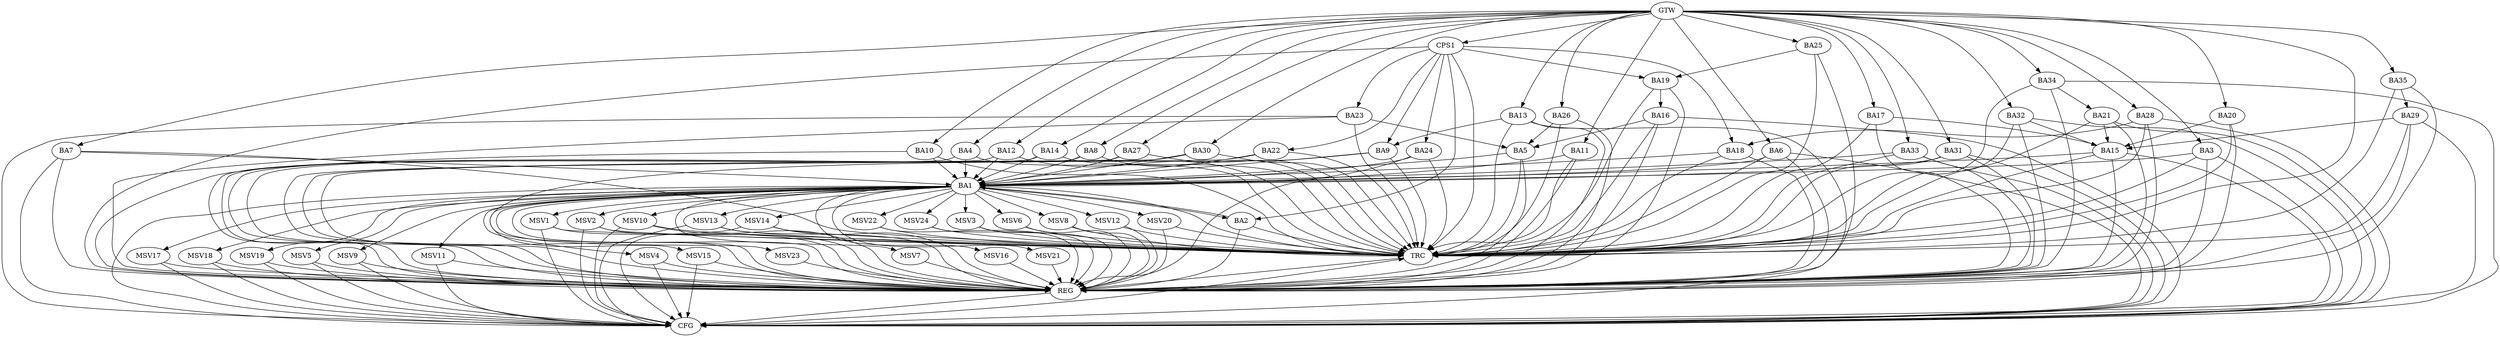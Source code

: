 strict digraph G {
  BA1 [ label="BA1" ];
  BA2 [ label="BA2" ];
  BA3 [ label="BA3" ];
  BA4 [ label="BA4" ];
  BA5 [ label="BA5" ];
  BA6 [ label="BA6" ];
  BA7 [ label="BA7" ];
  BA8 [ label="BA8" ];
  BA9 [ label="BA9" ];
  BA10 [ label="BA10" ];
  BA11 [ label="BA11" ];
  BA12 [ label="BA12" ];
  BA13 [ label="BA13" ];
  BA14 [ label="BA14" ];
  BA15 [ label="BA15" ];
  BA16 [ label="BA16" ];
  BA17 [ label="BA17" ];
  BA18 [ label="BA18" ];
  BA19 [ label="BA19" ];
  BA20 [ label="BA20" ];
  BA21 [ label="BA21" ];
  BA22 [ label="BA22" ];
  BA23 [ label="BA23" ];
  BA24 [ label="BA24" ];
  BA25 [ label="BA25" ];
  BA26 [ label="BA26" ];
  BA27 [ label="BA27" ];
  BA28 [ label="BA28" ];
  BA29 [ label="BA29" ];
  BA30 [ label="BA30" ];
  BA31 [ label="BA31" ];
  BA32 [ label="BA32" ];
  BA33 [ label="BA33" ];
  BA34 [ label="BA34" ];
  BA35 [ label="BA35" ];
  CPS1 [ label="CPS1" ];
  GTW [ label="GTW" ];
  REG [ label="REG" ];
  CFG [ label="CFG" ];
  TRC [ label="TRC" ];
  MSV1 [ label="MSV1" ];
  MSV2 [ label="MSV2" ];
  MSV3 [ label="MSV3" ];
  MSV4 [ label="MSV4" ];
  MSV5 [ label="MSV5" ];
  MSV6 [ label="MSV6" ];
  MSV7 [ label="MSV7" ];
  MSV8 [ label="MSV8" ];
  MSV9 [ label="MSV9" ];
  MSV10 [ label="MSV10" ];
  MSV11 [ label="MSV11" ];
  MSV12 [ label="MSV12" ];
  MSV13 [ label="MSV13" ];
  MSV14 [ label="MSV14" ];
  MSV15 [ label="MSV15" ];
  MSV16 [ label="MSV16" ];
  MSV17 [ label="MSV17" ];
  MSV18 [ label="MSV18" ];
  MSV19 [ label="MSV19" ];
  MSV20 [ label="MSV20" ];
  MSV21 [ label="MSV21" ];
  MSV22 [ label="MSV22" ];
  MSV23 [ label="MSV23" ];
  MSV24 [ label="MSV24" ];
  BA1 -> BA2;
  BA2 -> BA1;
  BA3 -> BA1;
  BA4 -> BA1;
  BA5 -> BA1;
  BA6 -> BA1;
  BA7 -> BA1;
  BA8 -> BA1;
  BA9 -> BA1;
  BA10 -> BA1;
  BA11 -> BA1;
  BA12 -> BA1;
  BA13 -> BA9;
  BA14 -> BA1;
  BA15 -> BA1;
  BA16 -> BA5;
  BA17 -> BA15;
  BA18 -> BA1;
  BA19 -> BA16;
  BA20 -> BA15;
  BA21 -> BA15;
  BA22 -> BA1;
  BA23 -> BA5;
  BA24 -> BA1;
  BA25 -> BA19;
  BA26 -> BA5;
  BA27 -> BA1;
  BA28 -> BA18;
  BA29 -> BA15;
  BA30 -> BA1;
  BA31 -> BA1;
  BA32 -> BA15;
  BA33 -> BA1;
  BA34 -> BA21;
  BA35 -> BA29;
  CPS1 -> BA22;
  CPS1 -> BA19;
  CPS1 -> BA24;
  CPS1 -> BA18;
  CPS1 -> BA9;
  CPS1 -> BA2;
  CPS1 -> BA23;
  GTW -> BA3;
  GTW -> BA4;
  GTW -> BA6;
  GTW -> BA7;
  GTW -> BA8;
  GTW -> BA10;
  GTW -> BA11;
  GTW -> BA12;
  GTW -> BA13;
  GTW -> BA14;
  GTW -> BA17;
  GTW -> BA20;
  GTW -> BA25;
  GTW -> BA26;
  GTW -> BA27;
  GTW -> BA28;
  GTW -> BA30;
  GTW -> BA31;
  GTW -> BA32;
  GTW -> BA33;
  GTW -> BA34;
  GTW -> BA35;
  GTW -> CPS1;
  BA1 -> REG;
  BA2 -> REG;
  BA3 -> REG;
  BA4 -> REG;
  BA5 -> REG;
  BA6 -> REG;
  BA7 -> REG;
  BA8 -> REG;
  BA9 -> REG;
  BA10 -> REG;
  BA11 -> REG;
  BA12 -> REG;
  BA13 -> REG;
  BA14 -> REG;
  BA15 -> REG;
  BA16 -> REG;
  BA17 -> REG;
  BA18 -> REG;
  BA19 -> REG;
  BA20 -> REG;
  BA21 -> REG;
  BA22 -> REG;
  BA23 -> REG;
  BA24 -> REG;
  BA25 -> REG;
  BA26 -> REG;
  BA27 -> REG;
  BA28 -> REG;
  BA29 -> REG;
  BA30 -> REG;
  BA31 -> REG;
  BA32 -> REG;
  BA33 -> REG;
  BA34 -> REG;
  BA35 -> REG;
  CPS1 -> REG;
  BA6 -> CFG;
  BA1 -> CFG;
  BA21 -> CFG;
  BA28 -> CFG;
  BA7 -> CFG;
  BA31 -> CFG;
  BA34 -> CFG;
  BA23 -> CFG;
  BA15 -> CFG;
  BA32 -> CFG;
  BA13 -> CFG;
  BA16 -> CFG;
  BA3 -> CFG;
  BA33 -> CFG;
  BA29 -> CFG;
  REG -> CFG;
  BA1 -> TRC;
  BA2 -> TRC;
  BA3 -> TRC;
  BA4 -> TRC;
  BA5 -> TRC;
  BA6 -> TRC;
  BA7 -> TRC;
  BA8 -> TRC;
  BA9 -> TRC;
  BA10 -> TRC;
  BA11 -> TRC;
  BA12 -> TRC;
  BA13 -> TRC;
  BA14 -> TRC;
  BA15 -> TRC;
  BA16 -> TRC;
  BA17 -> TRC;
  BA18 -> TRC;
  BA19 -> TRC;
  BA20 -> TRC;
  BA21 -> TRC;
  BA22 -> TRC;
  BA23 -> TRC;
  BA24 -> TRC;
  BA25 -> TRC;
  BA26 -> TRC;
  BA27 -> TRC;
  BA28 -> TRC;
  BA29 -> TRC;
  BA30 -> TRC;
  BA31 -> TRC;
  BA32 -> TRC;
  BA33 -> TRC;
  BA34 -> TRC;
  BA35 -> TRC;
  CPS1 -> TRC;
  GTW -> TRC;
  CFG -> TRC;
  TRC -> REG;
  BA1 -> MSV1;
  MSV1 -> REG;
  MSV1 -> TRC;
  MSV1 -> CFG;
  BA1 -> MSV2;
  BA1 -> MSV3;
  MSV2 -> REG;
  MSV2 -> TRC;
  MSV2 -> CFG;
  MSV3 -> REG;
  MSV3 -> TRC;
  BA1 -> MSV4;
  BA1 -> MSV5;
  BA1 -> MSV6;
  BA1 -> MSV7;
  BA1 -> MSV8;
  MSV4 -> REG;
  MSV4 -> CFG;
  MSV5 -> REG;
  MSV5 -> CFG;
  MSV6 -> REG;
  MSV6 -> TRC;
  MSV7 -> REG;
  MSV8 -> REG;
  MSV8 -> TRC;
  BA1 -> MSV9;
  BA1 -> MSV10;
  BA1 -> MSV11;
  MSV9 -> REG;
  MSV9 -> CFG;
  MSV10 -> REG;
  MSV10 -> TRC;
  MSV10 -> CFG;
  MSV11 -> REG;
  MSV11 -> CFG;
  BA1 -> MSV12;
  MSV12 -> REG;
  MSV12 -> TRC;
  BA1 -> MSV13;
  BA1 -> MSV14;
  MSV13 -> REG;
  MSV13 -> TRC;
  MSV13 -> CFG;
  MSV14 -> REG;
  MSV14 -> TRC;
  MSV14 -> CFG;
  BA1 -> MSV15;
  MSV15 -> REG;
  MSV15 -> CFG;
  BA1 -> MSV16;
  MSV16 -> REG;
  BA1 -> MSV17;
  BA1 -> MSV18;
  BA1 -> MSV19;
  MSV17 -> REG;
  MSV17 -> CFG;
  MSV18 -> REG;
  MSV18 -> CFG;
  MSV19 -> REG;
  MSV19 -> CFG;
  BA1 -> MSV20;
  BA1 -> MSV21;
  MSV20 -> REG;
  MSV20 -> TRC;
  MSV21 -> REG;
  BA1 -> MSV22;
  MSV22 -> REG;
  MSV22 -> TRC;
  BA1 -> MSV23;
  BA1 -> MSV24;
  MSV23 -> REG;
  MSV24 -> REG;
  MSV24 -> TRC;
}
